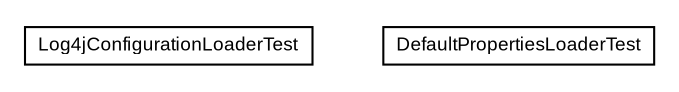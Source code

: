 #!/usr/local/bin/dot
#
# Class diagram 
# Generated by UMLGraph version R5_6 (http://www.umlgraph.org/)
#

digraph G {
	edge [fontname="arial",fontsize=10,labelfontname="arial",labelfontsize=10];
	node [fontname="arial",fontsize=10,shape=plaintext];
	nodesep=0.25;
	ranksep=0.5;
	// org.settings4j.helper.web.Log4jConfigurationLoaderTest
	c172 [label=<<table title="org.settings4j.helper.web.Log4jConfigurationLoaderTest" border="0" cellborder="1" cellspacing="0" cellpadding="2" port="p" href="./Log4jConfigurationLoaderTest.html">
		<tr><td><table border="0" cellspacing="0" cellpadding="1">
<tr><td align="center" balign="center"> Log4jConfigurationLoaderTest </td></tr>
		</table></td></tr>
		</table>>, URL="./Log4jConfigurationLoaderTest.html", fontname="arial", fontcolor="black", fontsize=9.0];
	// org.settings4j.helper.web.DefaultPropertiesLoaderTest
	c173 [label=<<table title="org.settings4j.helper.web.DefaultPropertiesLoaderTest" border="0" cellborder="1" cellspacing="0" cellpadding="2" port="p" href="./DefaultPropertiesLoaderTest.html">
		<tr><td><table border="0" cellspacing="0" cellpadding="1">
<tr><td align="center" balign="center"> DefaultPropertiesLoaderTest </td></tr>
		</table></td></tr>
		</table>>, URL="./DefaultPropertiesLoaderTest.html", fontname="arial", fontcolor="black", fontsize=9.0];
}

